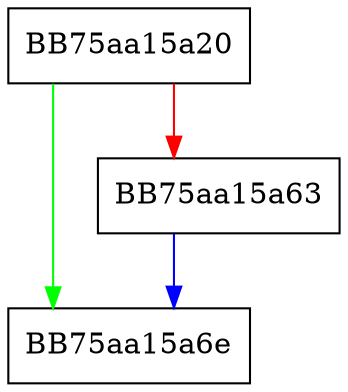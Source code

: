 digraph _Calculate_growth {
  node [shape="box"];
  graph [splines=ortho];
  BB75aa15a20 -> BB75aa15a6e [color="green"];
  BB75aa15a20 -> BB75aa15a63 [color="red"];
  BB75aa15a63 -> BB75aa15a6e [color="blue"];
}